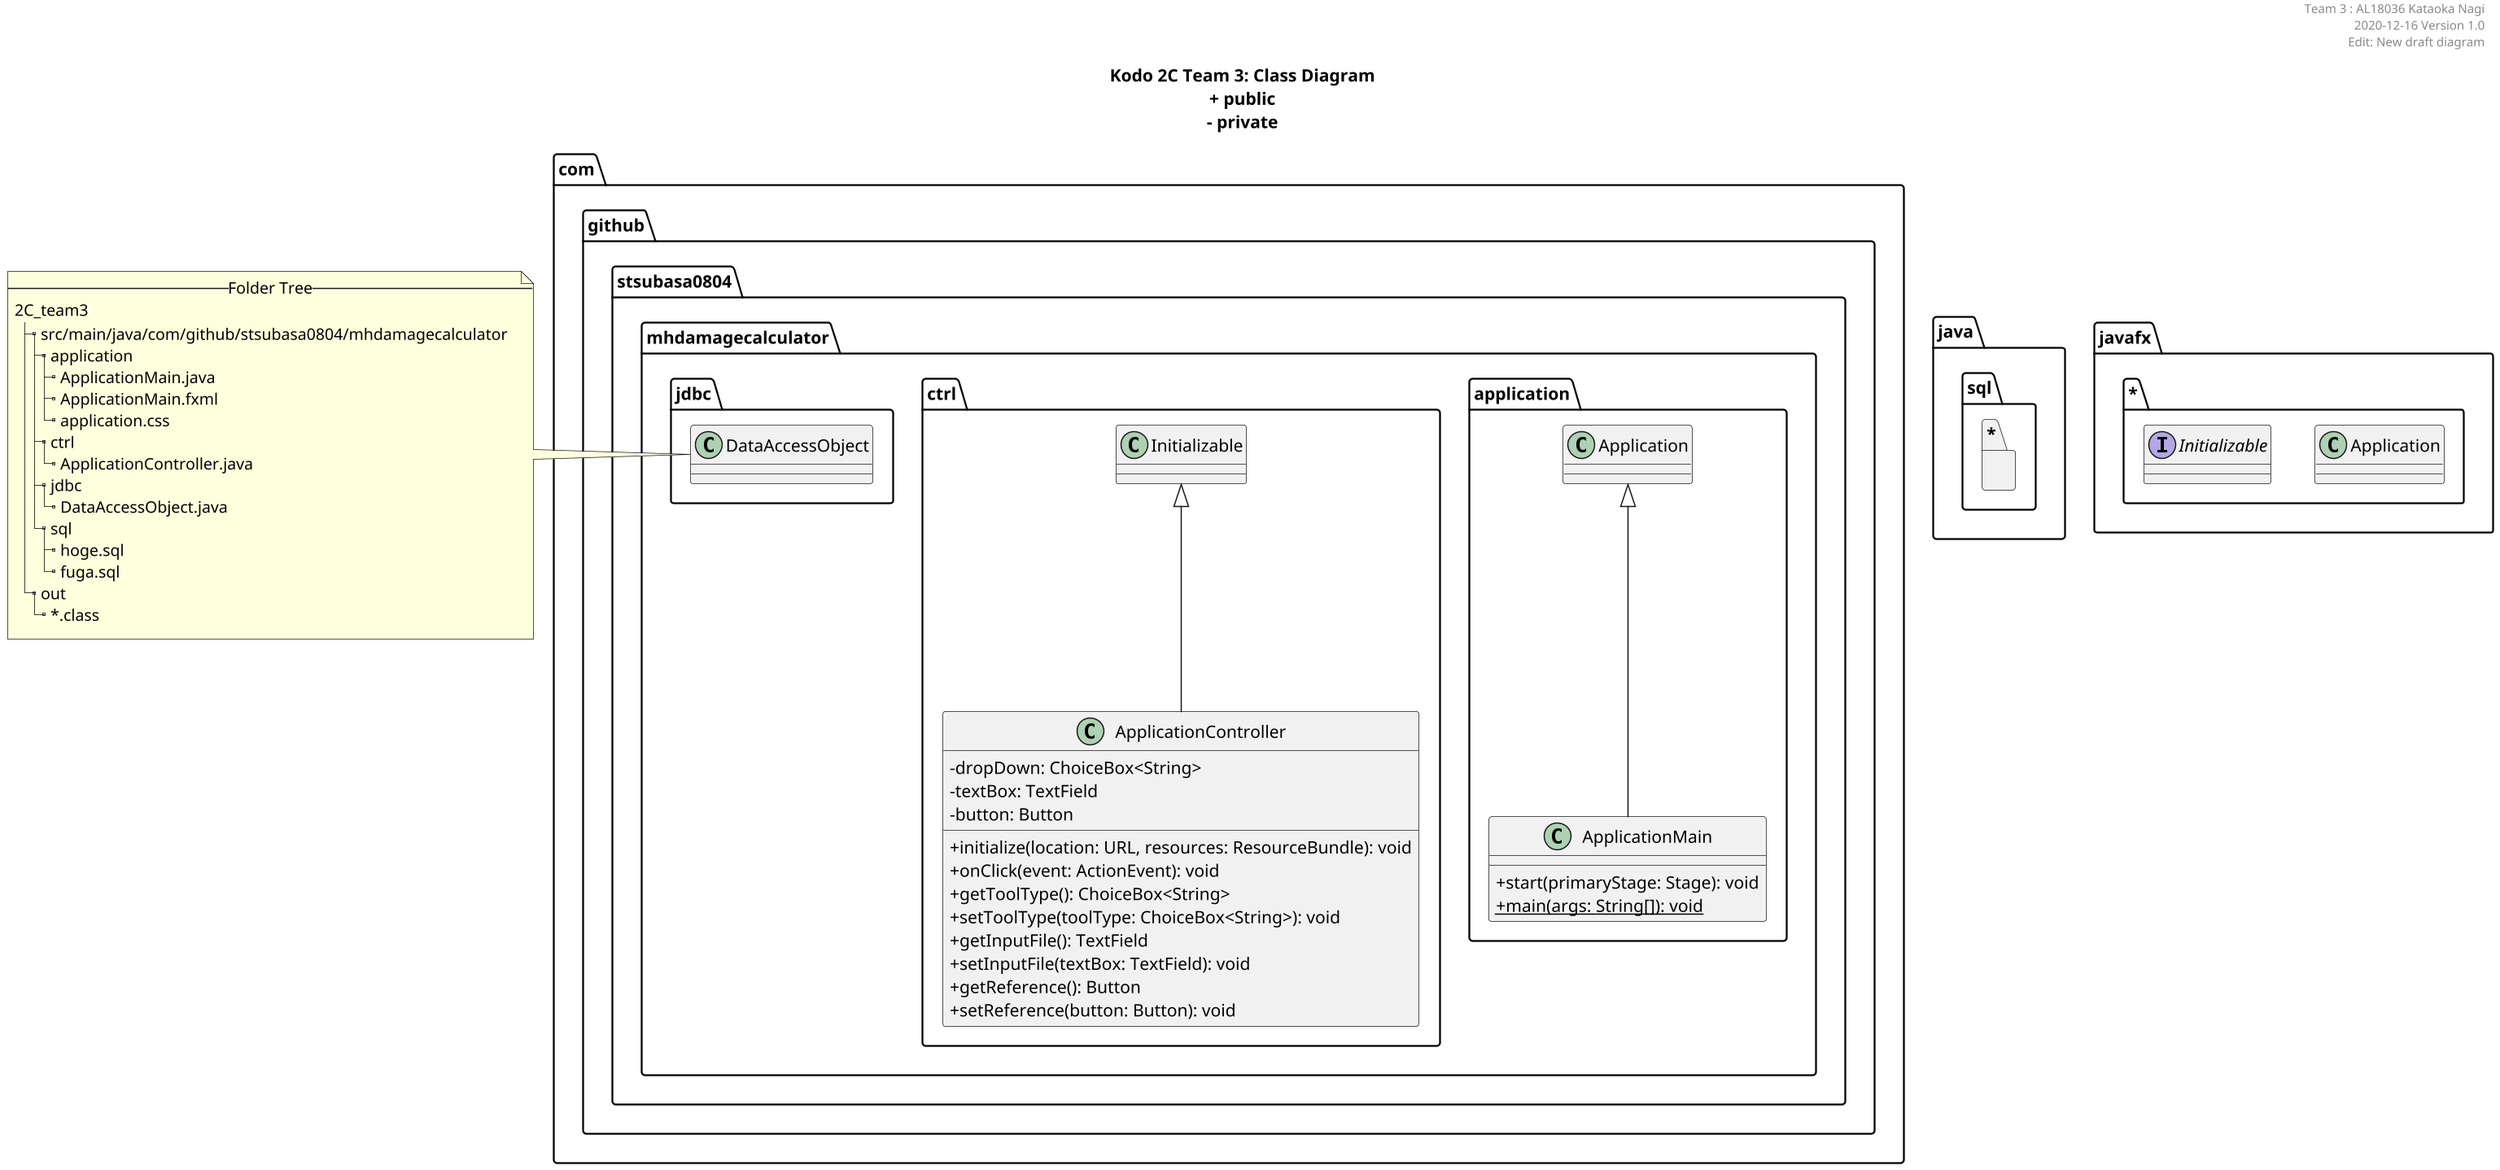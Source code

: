 ' @file      class_diagram.pu
' @brief     クラス図出力用のファイル
' @note      高度情報演習2C 後半 木村教授担当分 Team3
' @auther    AL18036 Kataoka Nagi
' @date      2020-12-16 05:38:16
' $Version   1.0
' $Revision  1.1
' @par       変更点：クラス図の草稿を作成
' @note      java -jar plantuml.jar -graphvizdot C:\Graphviz\bin\dot.exe class_diagram.pu
' @see       https://qiita.com/opengl-8080/items/98c510b8ca060bdd2ea3

''''''''''''''''''''''''''''''''''''''''''''''''''''''''''''''''''''''''''''''''

@startuml ./class_diagram.png
scale 1.5
skinparam DefaultFontName メイリオ
' 可視性の変更
skinparam classAttributeIconSize 0

''''''''''''''''''''''''''''''''''''''''''''''''''

header 
Team 3 : AL18036 Kataoka Nagi
2020-12-16 Version 1.0
Edit: New draft diagram
end header

''''''''''''''''''''''''''''''''''''''''''''''''''

title
**Kodo 2C Team 3: Class Diagram**
+ public
~- private
end title
' __static__

''''''''''''''''''''''''''''''''''''''''''''''''''''''''''''''''''''''''''''''''

package com.github.stsubasa0804.mhdamagecalculator {
  package com.github.stsubasa0804.mhdamagecalculator.application {
  }
  package com.github.stsubasa0804.mhdamagecalculator.ctrl {
  }
  package com.github.stsubasa0804.mhdamagecalculator.jdbc {
  }
}
package java.sql.* {
}
package javafx.* {
}
' com.github.stsubasa0804.mhdamagecalculator.jdbc +-- java.sql.*

''''''''''''''''''''''''''''''''''''''''''''''''''''''''''''''''''''''''''''''''

package javafx.* {
  class Application
  Interface Initializable
}

''''''''''''''''''''''''''''''''''''''''''''''''''

' @note クラスの命名規則
' @see  https://qiita.com/KeithYokoma/items/ee21fec6a3ebb5d1e9a8

package com.github.stsubasa0804.mhdamagecalculator.application {
  ' @note Scene Builder (GUI tool)
  ' @see  https://qiita.com/tarosa0001/items/05ac653a091b7d1290f9
  class ApplicationMain extends Application {
    + start(primaryStage: Stage): void
    + {static} main(args: String[]): void
  }
}

''''''''''''''''''''''''''''''''''''''''''''''''''

package com.github.stsubasa0804.mhdamagecalculator.ctrl {
' @note Scene Builder (GUI tool)
' @see  https://qiita.com/tarosa0001/items/05ac653a091b7d1290f9
  class ApplicationController extends Initializable {
    - dropDown: ChoiceBox<String>
    - textBox: TextField
    - button: Button

    + initialize(location: URL, resources: ResourceBundle): void
    + onClick(event: ActionEvent): void
    + getToolType(): ChoiceBox<String>
    + setToolType(toolType: ChoiceBox<String>): void
    + getInputFile(): TextField
    + setInputFile(textBox: TextField): void
    + getReference(): Button
    + setReference(button: Button): void
  }
}

''''''''''''''''''''''''''''''''''''''''''''''''''

package com.github.stsubasa0804.mhdamagecalculator.jdbc {
  ' @note DAO pattern
  ' @see https://kanda-it-school-kensyu.com/java-jdbc-contents/jj_ch04/jj_0401/
  class DataAccessObject
}

''''''''''''''''''''''''''''''''''''''''''''''''''''''''''''''''''''''''''''''''

note left
  --Folder Tree--
  2C_team3
  |_ src/main/java/com/github/stsubasa0804/mhdamagecalculator
    |_ application
      |_ ApplicationMain.java
      |_ ApplicationMain.fxml
      |_ application.css
    |_ ctrl
      |_ ApplicationController.java
    |_ jdbc
      |_ DataAccessObject.java
    |_ sql
      |_ hoge.sql
      |_ fuga.sql
  |_ out
    |_ ~*.class
end note

' ********** PlantUML Sample **********

' class ClassName

' note left
'   --Folder Tree--
'   2C_team3
'   |_ src
'     |_ foo.java
'     |_ bar.java
'   |_ out
'     |_ foo.class
'     |_ bar.class
'   |_ sql
'     |_ hoge.sql
'     |_ fuga.sql
'   |_ lib
'     |_ piyo.jar
' end note

' class ClassName implements Interface {
'   - fieldName: Type = Value

'   + methodName(): Returns
' }


' class Use {
' }

' class ClassName extends Extends {
' }

' ClassName ..> Use

' ********** PlantUML Tutorial **********

' note left

'   --木構造--
'   |_build.gradle
'   |_src
'     |_main
'       |_java
'         |_**bold**
'         |_--strike--
'         |_//itaric//
'         |___underline__
'         |_""monospace""
'     |_test

' end note

' class Hello　<<StereoType>> {
'     {abstract} one: String
'     {static} three(param1: String, param2: int): boolean
'     String two
'     int four(List<String> param)
' }
' class World <Template>{
'     - privateField: int
'     # protectedField: int
'     ~ packagePrivateField: int
'     + publicField: int

'     - privateMethod(): void
'     # protectedMethod(): void
'     ~ packagePrivateMethod(): void
'     + publicMethod(): void
' }
' note left : note
' note top of Hello: note

' interface hoge
' abstruct class hoge
' enum HelloWorld {
'     ONE
'     TWO
'     THREE
' }

' interface One
' interface Two
' interface Three extends Two
' interface Four
' class Five implements One, Three
' class Six extends Five implements Four {
'     field: String
'     method(): void
' }

' Hello -- World
' One --> Two
' Three <-- Four
' Five <--> Six
' Seven x-- Eight
' Nine --x Ten
' One ..> Two
' Three <.. Four
' One --|> Two
' Three <|-- Four
' One ..|> Two
' Three <|.. Four
' One --o Two
' Three o-- Four
' One --* Two
' Three *-- Four
' One -- Two : Hoge
' Three -- Four : Fuga >
' Five -- Six : < Piyo
' One "Foo" -- Two 
' Three -- "Bar" Four
' Five "1" -- "1..*" Six
' Seven "1 Fizz" -- "~* Buzz" Eight

' package one.two {
'     class Hello
' }
' package three.four {
'     World -- Hello
' }

' Hello -- World
' note on link
' hoge
' fuga
' end note

@enduml
